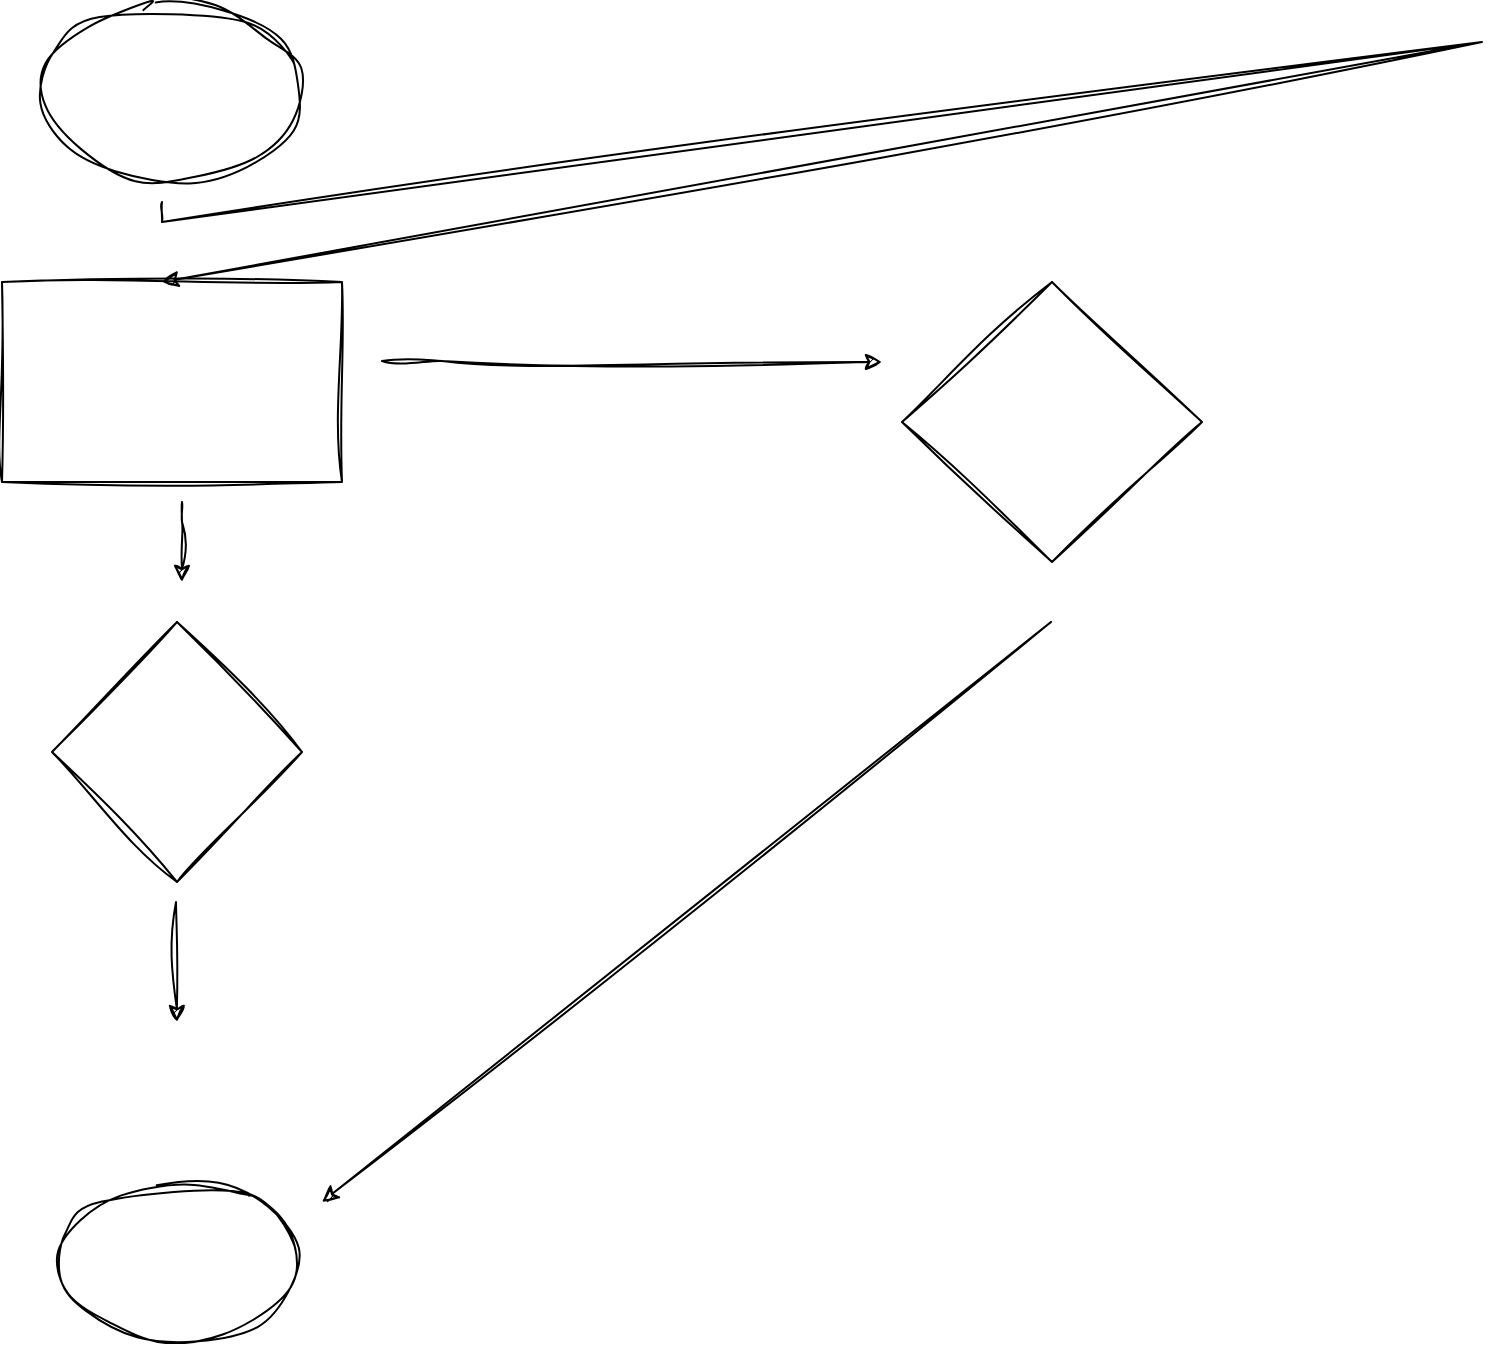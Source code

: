 <mxfile version="26.2.14">
  <diagram name="Page-1" id="2JZYjgHA8BHD1FGFmu7k">
    <mxGraphModel dx="1895" dy="1022" grid="1" gridSize="10" guides="1" tooltips="1" connect="1" arrows="1" fold="1" page="1" pageScale="1" pageWidth="850" pageHeight="1100" math="0" shadow="0">
      <root>
        <mxCell id="0" />
        <mxCell id="1" parent="0" />
        <mxCell id="Rs1rHJMfbgsi3rstLvJz-1" value="" style="ellipse;whiteSpace=wrap;html=1;sketch=1;curveFitting=1;jiggle=2;" vertex="1" parent="1">
          <mxGeometry x="40" width="130" height="90" as="geometry" />
        </mxCell>
        <mxCell id="Rs1rHJMfbgsi3rstLvJz-3" value="" style="endArrow=classic;html=1;rounded=0;sketch=1;curveFitting=1;jiggle=2;" edge="1" parent="1">
          <mxGeometry width="50" height="50" relative="1" as="geometry">
            <mxPoint x="210" y="179.5" as="sourcePoint" />
            <mxPoint x="460" y="180" as="targetPoint" />
            <Array as="points">
              <mxPoint x="240" y="179.5" />
            </Array>
          </mxGeometry>
        </mxCell>
        <mxCell id="Rs1rHJMfbgsi3rstLvJz-4" value="" style="endArrow=classic;html=1;rounded=0;sketch=1;curveFitting=1;jiggle=2;" edge="1" parent="1">
          <mxGeometry width="50" height="50" relative="1" as="geometry">
            <mxPoint x="107" y="450" as="sourcePoint" />
            <mxPoint x="107.5" y="510" as="targetPoint" />
          </mxGeometry>
        </mxCell>
        <mxCell id="Rs1rHJMfbgsi3rstLvJz-5" value="" style="ellipse;whiteSpace=wrap;html=1;sketch=1;curveFitting=1;jiggle=2;" vertex="1" parent="1">
          <mxGeometry x="47.5" y="590" width="120" height="80" as="geometry" />
        </mxCell>
        <mxCell id="Rs1rHJMfbgsi3rstLvJz-6" value="" style="rounded=0;whiteSpace=wrap;html=1;sketch=1;curveFitting=1;jiggle=2;" vertex="1" parent="1">
          <mxGeometry x="20" y="140" width="170" height="100" as="geometry" />
        </mxCell>
        <mxCell id="Rs1rHJMfbgsi3rstLvJz-8" value="" style="rhombus;whiteSpace=wrap;html=1;sketch=1;curveFitting=1;jiggle=2;" vertex="1" parent="1">
          <mxGeometry x="45" y="310" width="125" height="130" as="geometry" />
        </mxCell>
        <mxCell id="Rs1rHJMfbgsi3rstLvJz-9" value="" style="endArrow=classic;html=1;rounded=0;sketch=1;curveFitting=1;jiggle=2;" edge="1" parent="1">
          <mxGeometry width="50" height="50" relative="1" as="geometry">
            <mxPoint x="110" y="250" as="sourcePoint" />
            <mxPoint x="110" y="290" as="targetPoint" />
            <Array as="points">
              <mxPoint x="110" y="260" />
            </Array>
          </mxGeometry>
        </mxCell>
        <mxCell id="Rs1rHJMfbgsi3rstLvJz-11" value="" style="endArrow=classic;html=1;rounded=0;sketch=1;curveFitting=1;jiggle=2;" edge="1" parent="1">
          <mxGeometry width="50" height="50" relative="1" as="geometry">
            <mxPoint x="100" y="100" as="sourcePoint" />
            <mxPoint x="100" y="140" as="targetPoint" />
            <Array as="points">
              <mxPoint x="100" y="110" />
              <mxPoint x="760" y="20" />
            </Array>
          </mxGeometry>
        </mxCell>
        <mxCell id="Rs1rHJMfbgsi3rstLvJz-12" value="" style="rhombus;whiteSpace=wrap;html=1;sketch=1;curveFitting=1;jiggle=2;" vertex="1" parent="1">
          <mxGeometry x="470" y="140" width="150" height="140" as="geometry" />
        </mxCell>
        <mxCell id="Rs1rHJMfbgsi3rstLvJz-13" value="" style="endArrow=classic;html=1;rounded=0;sketch=1;curveFitting=1;jiggle=2;" edge="1" parent="1">
          <mxGeometry width="50" height="50" relative="1" as="geometry">
            <mxPoint x="544.5" y="310" as="sourcePoint" />
            <mxPoint x="180" y="600" as="targetPoint" />
          </mxGeometry>
        </mxCell>
      </root>
    </mxGraphModel>
  </diagram>
</mxfile>
